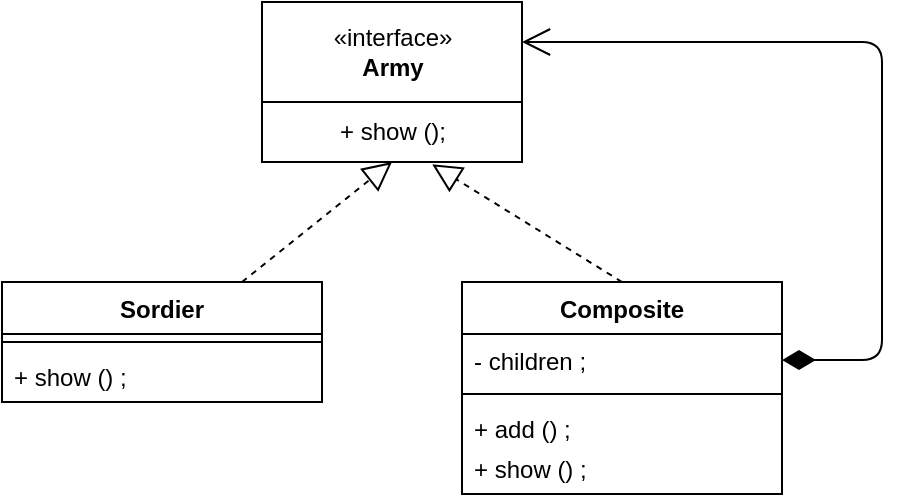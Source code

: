 <mxfile>
    <diagram id="FfXvzZVFIR_b7pxUwTej" name="Page-1">
        <mxGraphModel dx="734" dy="350" grid="1" gridSize="10" guides="1" tooltips="1" connect="1" arrows="1" fold="1" page="1" pageScale="1" pageWidth="827" pageHeight="1169" math="0" shadow="0">
            <root>
                <mxCell id="0"/>
                <mxCell id="1" parent="0"/>
                <mxCell id="8" value="Composite" style="swimlane;fontStyle=1;align=center;verticalAlign=top;childLayout=stackLayout;horizontal=1;startSize=26;horizontalStack=0;resizeParent=1;resizeParentMax=0;resizeLast=0;collapsible=1;marginBottom=0;" vertex="1" parent="1">
                    <mxGeometry x="360" y="240" width="160" height="106" as="geometry"/>
                </mxCell>
                <mxCell id="9" value="- children ;" style="text;strokeColor=none;fillColor=none;align=left;verticalAlign=top;spacingLeft=4;spacingRight=4;overflow=hidden;rotatable=0;points=[[0,0.5],[1,0.5]];portConstraint=eastwest;" vertex="1" parent="8">
                    <mxGeometry y="26" width="160" height="26" as="geometry"/>
                </mxCell>
                <mxCell id="10" value="" style="line;strokeWidth=1;fillColor=none;align=left;verticalAlign=middle;spacingTop=-1;spacingLeft=3;spacingRight=3;rotatable=0;labelPosition=right;points=[];portConstraint=eastwest;" vertex="1" parent="8">
                    <mxGeometry y="52" width="160" height="8" as="geometry"/>
                </mxCell>
                <mxCell id="11" value="+ add () ;" style="text;strokeColor=none;fillColor=none;align=left;verticalAlign=top;spacingLeft=4;spacingRight=4;overflow=hidden;rotatable=0;points=[[0,0.5],[1,0.5]];portConstraint=eastwest;fontStyle=0" vertex="1" parent="8">
                    <mxGeometry y="60" width="160" height="20" as="geometry"/>
                </mxCell>
                <mxCell id="12" value="+ show () ;" style="text;strokeColor=none;fillColor=none;align=left;verticalAlign=top;spacingLeft=4;spacingRight=4;overflow=hidden;rotatable=0;points=[[0,0.5],[1,0.5]];portConstraint=eastwest;fontStyle=0" vertex="1" parent="8">
                    <mxGeometry y="80" width="160" height="26" as="geometry"/>
                </mxCell>
                <mxCell id="13" value="Sordier" style="swimlane;fontStyle=1;align=center;verticalAlign=top;childLayout=stackLayout;horizontal=1;startSize=26;horizontalStack=0;resizeParent=1;resizeParentMax=0;resizeLast=0;collapsible=1;marginBottom=0;" vertex="1" parent="1">
                    <mxGeometry x="130" y="240" width="160" height="60" as="geometry"/>
                </mxCell>
                <mxCell id="15" value="" style="line;strokeWidth=1;fillColor=none;align=left;verticalAlign=middle;spacingTop=-1;spacingLeft=3;spacingRight=3;rotatable=0;labelPosition=right;points=[];portConstraint=eastwest;" vertex="1" parent="13">
                    <mxGeometry y="26" width="160" height="8" as="geometry"/>
                </mxCell>
                <mxCell id="16" value="+ show () ;" style="text;strokeColor=none;fillColor=none;align=left;verticalAlign=top;spacingLeft=4;spacingRight=4;overflow=hidden;rotatable=0;points=[[0,0.5],[1,0.5]];portConstraint=eastwest;" vertex="1" parent="13">
                    <mxGeometry y="34" width="160" height="26" as="geometry"/>
                </mxCell>
                <mxCell id="17" value="«interface»&lt;br&gt;&lt;b&gt;Army&lt;/b&gt;" style="html=1;" vertex="1" parent="1">
                    <mxGeometry x="260" y="100" width="130" height="50" as="geometry"/>
                </mxCell>
                <mxCell id="18" value="+ show ();" style="html=1;" vertex="1" parent="1">
                    <mxGeometry x="260" y="150" width="130" height="30" as="geometry"/>
                </mxCell>
                <mxCell id="20" value="" style="endArrow=block;dashed=1;endFill=0;endSize=12;html=1;entryX=0.655;entryY=1.04;entryDx=0;entryDy=0;entryPerimeter=0;exitX=0.5;exitY=0;exitDx=0;exitDy=0;" edge="1" parent="1" source="8" target="18">
                    <mxGeometry width="160" relative="1" as="geometry">
                        <mxPoint x="220" y="250" as="sourcePoint"/>
                        <mxPoint x="327.2" y="195.19" as="targetPoint"/>
                    </mxGeometry>
                </mxCell>
                <mxCell id="21" value="" style="endArrow=block;dashed=1;endFill=0;endSize=12;html=1;entryX=0.5;entryY=1;entryDx=0;entryDy=0;exitX=0.75;exitY=0;exitDx=0;exitDy=0;" edge="1" parent="1" source="13" target="18">
                    <mxGeometry width="160" relative="1" as="geometry">
                        <mxPoint x="230" y="260" as="sourcePoint"/>
                        <mxPoint x="337.2" y="205.19" as="targetPoint"/>
                    </mxGeometry>
                </mxCell>
                <mxCell id="22" value="1" style="endArrow=open;html=1;endSize=12;startArrow=diamondThin;startSize=14;startFill=1;edgeStyle=orthogonalEdgeStyle;align=left;verticalAlign=bottom;exitX=1;exitY=0.5;exitDx=0;exitDy=0;entryX=1;entryY=0.4;entryDx=0;entryDy=0;entryPerimeter=0;textOpacity=0;" edge="1" parent="1" source="9" target="17">
                    <mxGeometry x="-1" y="3" relative="1" as="geometry">
                        <mxPoint x="490" y="120" as="sourcePoint"/>
                        <mxPoint x="400" y="120" as="targetPoint"/>
                        <Array as="points">
                            <mxPoint x="570" y="279"/>
                            <mxPoint x="570" y="120"/>
                        </Array>
                    </mxGeometry>
                </mxCell>
            </root>
        </mxGraphModel>
    </diagram>
</mxfile>